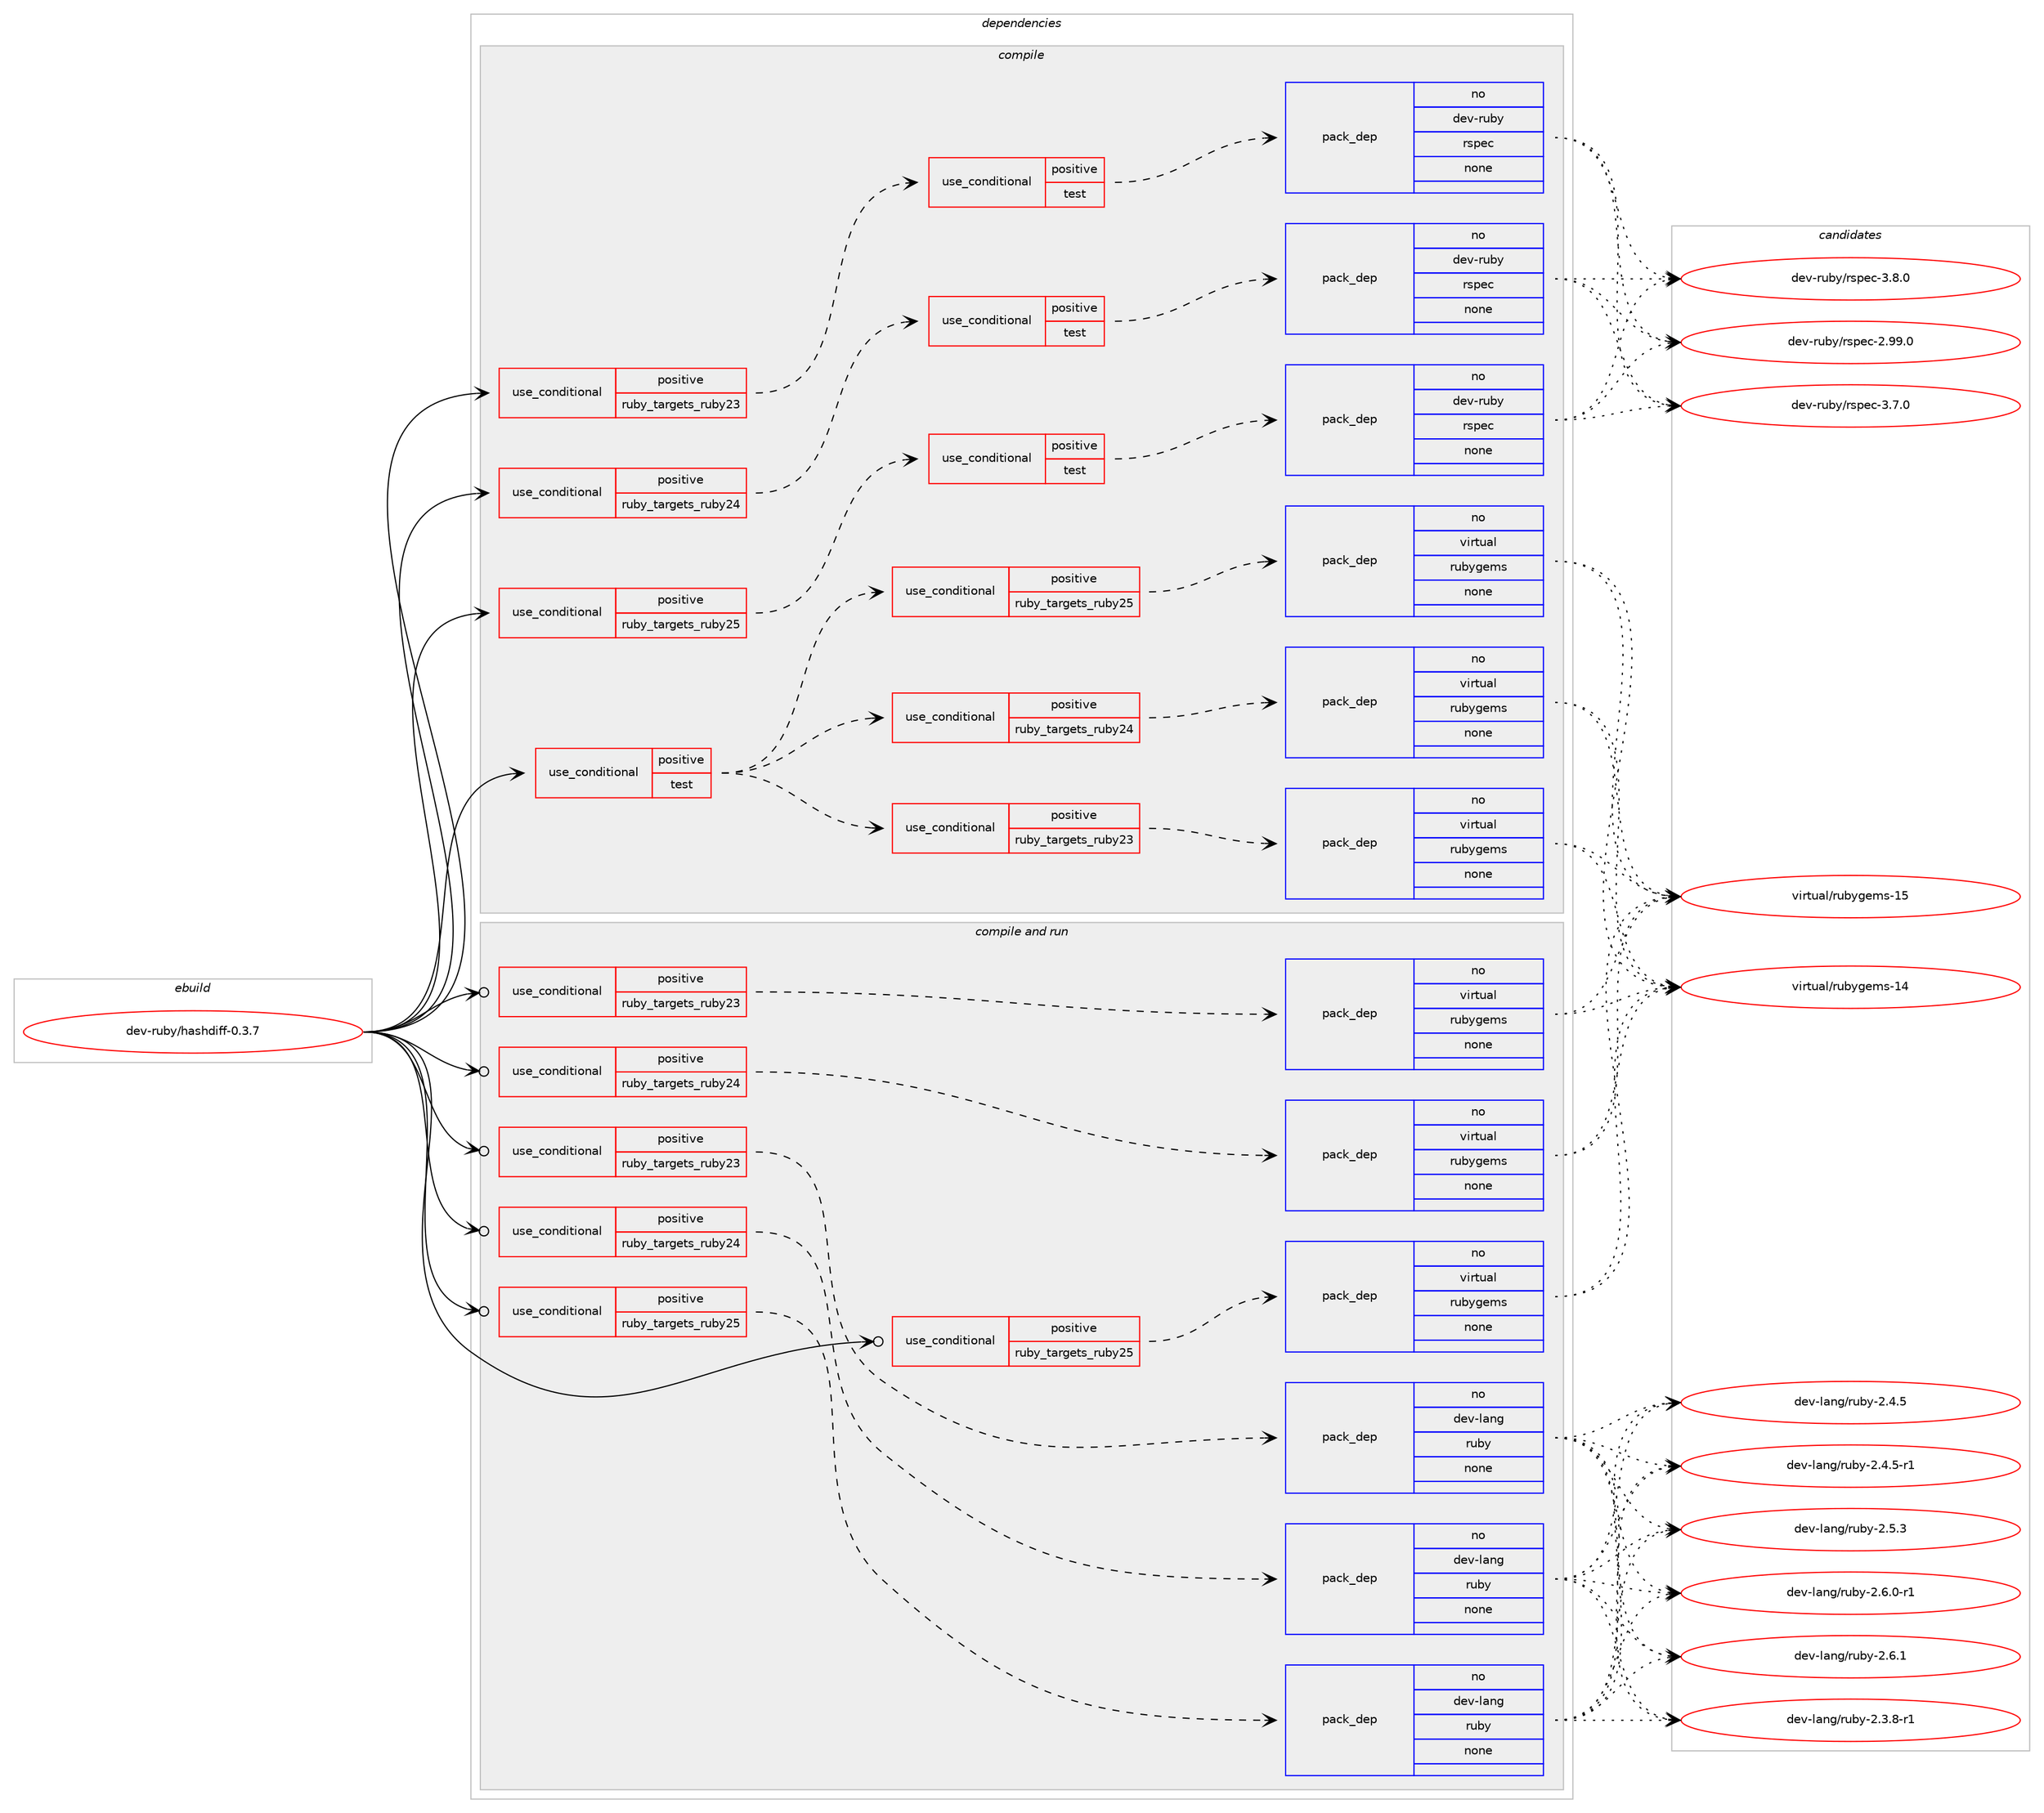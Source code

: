 digraph prolog {

# *************
# Graph options
# *************

newrank=true;
concentrate=true;
compound=true;
graph [rankdir=LR,fontname=Helvetica,fontsize=10,ranksep=1.5];#, ranksep=2.5, nodesep=0.2];
edge  [arrowhead=vee];
node  [fontname=Helvetica,fontsize=10];

# **********
# The ebuild
# **********

subgraph cluster_leftcol {
color=gray;
rank=same;
label=<<i>ebuild</i>>;
id [label="dev-ruby/hashdiff-0.3.7", color=red, width=4, href="../dev-ruby/hashdiff-0.3.7.svg"];
}

# ****************
# The dependencies
# ****************

subgraph cluster_midcol {
color=gray;
label=<<i>dependencies</i>>;
subgraph cluster_compile {
fillcolor="#eeeeee";
style=filled;
label=<<i>compile</i>>;
subgraph cond401308 {
dependency1496287 [label=<<TABLE BORDER="0" CELLBORDER="1" CELLSPACING="0" CELLPADDING="4"><TR><TD ROWSPAN="3" CELLPADDING="10">use_conditional</TD></TR><TR><TD>positive</TD></TR><TR><TD>ruby_targets_ruby23</TD></TR></TABLE>>, shape=none, color=red];
subgraph cond401309 {
dependency1496288 [label=<<TABLE BORDER="0" CELLBORDER="1" CELLSPACING="0" CELLPADDING="4"><TR><TD ROWSPAN="3" CELLPADDING="10">use_conditional</TD></TR><TR><TD>positive</TD></TR><TR><TD>test</TD></TR></TABLE>>, shape=none, color=red];
subgraph pack1071534 {
dependency1496289 [label=<<TABLE BORDER="0" CELLBORDER="1" CELLSPACING="0" CELLPADDING="4" WIDTH="220"><TR><TD ROWSPAN="6" CELLPADDING="30">pack_dep</TD></TR><TR><TD WIDTH="110">no</TD></TR><TR><TD>dev-ruby</TD></TR><TR><TD>rspec</TD></TR><TR><TD>none</TD></TR><TR><TD></TD></TR></TABLE>>, shape=none, color=blue];
}
dependency1496288:e -> dependency1496289:w [weight=20,style="dashed",arrowhead="vee"];
}
dependency1496287:e -> dependency1496288:w [weight=20,style="dashed",arrowhead="vee"];
}
id:e -> dependency1496287:w [weight=20,style="solid",arrowhead="vee"];
subgraph cond401310 {
dependency1496290 [label=<<TABLE BORDER="0" CELLBORDER="1" CELLSPACING="0" CELLPADDING="4"><TR><TD ROWSPAN="3" CELLPADDING="10">use_conditional</TD></TR><TR><TD>positive</TD></TR><TR><TD>ruby_targets_ruby24</TD></TR></TABLE>>, shape=none, color=red];
subgraph cond401311 {
dependency1496291 [label=<<TABLE BORDER="0" CELLBORDER="1" CELLSPACING="0" CELLPADDING="4"><TR><TD ROWSPAN="3" CELLPADDING="10">use_conditional</TD></TR><TR><TD>positive</TD></TR><TR><TD>test</TD></TR></TABLE>>, shape=none, color=red];
subgraph pack1071535 {
dependency1496292 [label=<<TABLE BORDER="0" CELLBORDER="1" CELLSPACING="0" CELLPADDING="4" WIDTH="220"><TR><TD ROWSPAN="6" CELLPADDING="30">pack_dep</TD></TR><TR><TD WIDTH="110">no</TD></TR><TR><TD>dev-ruby</TD></TR><TR><TD>rspec</TD></TR><TR><TD>none</TD></TR><TR><TD></TD></TR></TABLE>>, shape=none, color=blue];
}
dependency1496291:e -> dependency1496292:w [weight=20,style="dashed",arrowhead="vee"];
}
dependency1496290:e -> dependency1496291:w [weight=20,style="dashed",arrowhead="vee"];
}
id:e -> dependency1496290:w [weight=20,style="solid",arrowhead="vee"];
subgraph cond401312 {
dependency1496293 [label=<<TABLE BORDER="0" CELLBORDER="1" CELLSPACING="0" CELLPADDING="4"><TR><TD ROWSPAN="3" CELLPADDING="10">use_conditional</TD></TR><TR><TD>positive</TD></TR><TR><TD>ruby_targets_ruby25</TD></TR></TABLE>>, shape=none, color=red];
subgraph cond401313 {
dependency1496294 [label=<<TABLE BORDER="0" CELLBORDER="1" CELLSPACING="0" CELLPADDING="4"><TR><TD ROWSPAN="3" CELLPADDING="10">use_conditional</TD></TR><TR><TD>positive</TD></TR><TR><TD>test</TD></TR></TABLE>>, shape=none, color=red];
subgraph pack1071536 {
dependency1496295 [label=<<TABLE BORDER="0" CELLBORDER="1" CELLSPACING="0" CELLPADDING="4" WIDTH="220"><TR><TD ROWSPAN="6" CELLPADDING="30">pack_dep</TD></TR><TR><TD WIDTH="110">no</TD></TR><TR><TD>dev-ruby</TD></TR><TR><TD>rspec</TD></TR><TR><TD>none</TD></TR><TR><TD></TD></TR></TABLE>>, shape=none, color=blue];
}
dependency1496294:e -> dependency1496295:w [weight=20,style="dashed",arrowhead="vee"];
}
dependency1496293:e -> dependency1496294:w [weight=20,style="dashed",arrowhead="vee"];
}
id:e -> dependency1496293:w [weight=20,style="solid",arrowhead="vee"];
subgraph cond401314 {
dependency1496296 [label=<<TABLE BORDER="0" CELLBORDER="1" CELLSPACING="0" CELLPADDING="4"><TR><TD ROWSPAN="3" CELLPADDING="10">use_conditional</TD></TR><TR><TD>positive</TD></TR><TR><TD>test</TD></TR></TABLE>>, shape=none, color=red];
subgraph cond401315 {
dependency1496297 [label=<<TABLE BORDER="0" CELLBORDER="1" CELLSPACING="0" CELLPADDING="4"><TR><TD ROWSPAN="3" CELLPADDING="10">use_conditional</TD></TR><TR><TD>positive</TD></TR><TR><TD>ruby_targets_ruby23</TD></TR></TABLE>>, shape=none, color=red];
subgraph pack1071537 {
dependency1496298 [label=<<TABLE BORDER="0" CELLBORDER="1" CELLSPACING="0" CELLPADDING="4" WIDTH="220"><TR><TD ROWSPAN="6" CELLPADDING="30">pack_dep</TD></TR><TR><TD WIDTH="110">no</TD></TR><TR><TD>virtual</TD></TR><TR><TD>rubygems</TD></TR><TR><TD>none</TD></TR><TR><TD></TD></TR></TABLE>>, shape=none, color=blue];
}
dependency1496297:e -> dependency1496298:w [weight=20,style="dashed",arrowhead="vee"];
}
dependency1496296:e -> dependency1496297:w [weight=20,style="dashed",arrowhead="vee"];
subgraph cond401316 {
dependency1496299 [label=<<TABLE BORDER="0" CELLBORDER="1" CELLSPACING="0" CELLPADDING="4"><TR><TD ROWSPAN="3" CELLPADDING="10">use_conditional</TD></TR><TR><TD>positive</TD></TR><TR><TD>ruby_targets_ruby24</TD></TR></TABLE>>, shape=none, color=red];
subgraph pack1071538 {
dependency1496300 [label=<<TABLE BORDER="0" CELLBORDER="1" CELLSPACING="0" CELLPADDING="4" WIDTH="220"><TR><TD ROWSPAN="6" CELLPADDING="30">pack_dep</TD></TR><TR><TD WIDTH="110">no</TD></TR><TR><TD>virtual</TD></TR><TR><TD>rubygems</TD></TR><TR><TD>none</TD></TR><TR><TD></TD></TR></TABLE>>, shape=none, color=blue];
}
dependency1496299:e -> dependency1496300:w [weight=20,style="dashed",arrowhead="vee"];
}
dependency1496296:e -> dependency1496299:w [weight=20,style="dashed",arrowhead="vee"];
subgraph cond401317 {
dependency1496301 [label=<<TABLE BORDER="0" CELLBORDER="1" CELLSPACING="0" CELLPADDING="4"><TR><TD ROWSPAN="3" CELLPADDING="10">use_conditional</TD></TR><TR><TD>positive</TD></TR><TR><TD>ruby_targets_ruby25</TD></TR></TABLE>>, shape=none, color=red];
subgraph pack1071539 {
dependency1496302 [label=<<TABLE BORDER="0" CELLBORDER="1" CELLSPACING="0" CELLPADDING="4" WIDTH="220"><TR><TD ROWSPAN="6" CELLPADDING="30">pack_dep</TD></TR><TR><TD WIDTH="110">no</TD></TR><TR><TD>virtual</TD></TR><TR><TD>rubygems</TD></TR><TR><TD>none</TD></TR><TR><TD></TD></TR></TABLE>>, shape=none, color=blue];
}
dependency1496301:e -> dependency1496302:w [weight=20,style="dashed",arrowhead="vee"];
}
dependency1496296:e -> dependency1496301:w [weight=20,style="dashed",arrowhead="vee"];
}
id:e -> dependency1496296:w [weight=20,style="solid",arrowhead="vee"];
}
subgraph cluster_compileandrun {
fillcolor="#eeeeee";
style=filled;
label=<<i>compile and run</i>>;
subgraph cond401318 {
dependency1496303 [label=<<TABLE BORDER="0" CELLBORDER="1" CELLSPACING="0" CELLPADDING="4"><TR><TD ROWSPAN="3" CELLPADDING="10">use_conditional</TD></TR><TR><TD>positive</TD></TR><TR><TD>ruby_targets_ruby23</TD></TR></TABLE>>, shape=none, color=red];
subgraph pack1071540 {
dependency1496304 [label=<<TABLE BORDER="0" CELLBORDER="1" CELLSPACING="0" CELLPADDING="4" WIDTH="220"><TR><TD ROWSPAN="6" CELLPADDING="30">pack_dep</TD></TR><TR><TD WIDTH="110">no</TD></TR><TR><TD>dev-lang</TD></TR><TR><TD>ruby</TD></TR><TR><TD>none</TD></TR><TR><TD></TD></TR></TABLE>>, shape=none, color=blue];
}
dependency1496303:e -> dependency1496304:w [weight=20,style="dashed",arrowhead="vee"];
}
id:e -> dependency1496303:w [weight=20,style="solid",arrowhead="odotvee"];
subgraph cond401319 {
dependency1496305 [label=<<TABLE BORDER="0" CELLBORDER="1" CELLSPACING="0" CELLPADDING="4"><TR><TD ROWSPAN="3" CELLPADDING="10">use_conditional</TD></TR><TR><TD>positive</TD></TR><TR><TD>ruby_targets_ruby23</TD></TR></TABLE>>, shape=none, color=red];
subgraph pack1071541 {
dependency1496306 [label=<<TABLE BORDER="0" CELLBORDER="1" CELLSPACING="0" CELLPADDING="4" WIDTH="220"><TR><TD ROWSPAN="6" CELLPADDING="30">pack_dep</TD></TR><TR><TD WIDTH="110">no</TD></TR><TR><TD>virtual</TD></TR><TR><TD>rubygems</TD></TR><TR><TD>none</TD></TR><TR><TD></TD></TR></TABLE>>, shape=none, color=blue];
}
dependency1496305:e -> dependency1496306:w [weight=20,style="dashed",arrowhead="vee"];
}
id:e -> dependency1496305:w [weight=20,style="solid",arrowhead="odotvee"];
subgraph cond401320 {
dependency1496307 [label=<<TABLE BORDER="0" CELLBORDER="1" CELLSPACING="0" CELLPADDING="4"><TR><TD ROWSPAN="3" CELLPADDING="10">use_conditional</TD></TR><TR><TD>positive</TD></TR><TR><TD>ruby_targets_ruby24</TD></TR></TABLE>>, shape=none, color=red];
subgraph pack1071542 {
dependency1496308 [label=<<TABLE BORDER="0" CELLBORDER="1" CELLSPACING="0" CELLPADDING="4" WIDTH="220"><TR><TD ROWSPAN="6" CELLPADDING="30">pack_dep</TD></TR><TR><TD WIDTH="110">no</TD></TR><TR><TD>dev-lang</TD></TR><TR><TD>ruby</TD></TR><TR><TD>none</TD></TR><TR><TD></TD></TR></TABLE>>, shape=none, color=blue];
}
dependency1496307:e -> dependency1496308:w [weight=20,style="dashed",arrowhead="vee"];
}
id:e -> dependency1496307:w [weight=20,style="solid",arrowhead="odotvee"];
subgraph cond401321 {
dependency1496309 [label=<<TABLE BORDER="0" CELLBORDER="1" CELLSPACING="0" CELLPADDING="4"><TR><TD ROWSPAN="3" CELLPADDING="10">use_conditional</TD></TR><TR><TD>positive</TD></TR><TR><TD>ruby_targets_ruby24</TD></TR></TABLE>>, shape=none, color=red];
subgraph pack1071543 {
dependency1496310 [label=<<TABLE BORDER="0" CELLBORDER="1" CELLSPACING="0" CELLPADDING="4" WIDTH="220"><TR><TD ROWSPAN="6" CELLPADDING="30">pack_dep</TD></TR><TR><TD WIDTH="110">no</TD></TR><TR><TD>virtual</TD></TR><TR><TD>rubygems</TD></TR><TR><TD>none</TD></TR><TR><TD></TD></TR></TABLE>>, shape=none, color=blue];
}
dependency1496309:e -> dependency1496310:w [weight=20,style="dashed",arrowhead="vee"];
}
id:e -> dependency1496309:w [weight=20,style="solid",arrowhead="odotvee"];
subgraph cond401322 {
dependency1496311 [label=<<TABLE BORDER="0" CELLBORDER="1" CELLSPACING="0" CELLPADDING="4"><TR><TD ROWSPAN="3" CELLPADDING="10">use_conditional</TD></TR><TR><TD>positive</TD></TR><TR><TD>ruby_targets_ruby25</TD></TR></TABLE>>, shape=none, color=red];
subgraph pack1071544 {
dependency1496312 [label=<<TABLE BORDER="0" CELLBORDER="1" CELLSPACING="0" CELLPADDING="4" WIDTH="220"><TR><TD ROWSPAN="6" CELLPADDING="30">pack_dep</TD></TR><TR><TD WIDTH="110">no</TD></TR><TR><TD>dev-lang</TD></TR><TR><TD>ruby</TD></TR><TR><TD>none</TD></TR><TR><TD></TD></TR></TABLE>>, shape=none, color=blue];
}
dependency1496311:e -> dependency1496312:w [weight=20,style="dashed",arrowhead="vee"];
}
id:e -> dependency1496311:w [weight=20,style="solid",arrowhead="odotvee"];
subgraph cond401323 {
dependency1496313 [label=<<TABLE BORDER="0" CELLBORDER="1" CELLSPACING="0" CELLPADDING="4"><TR><TD ROWSPAN="3" CELLPADDING="10">use_conditional</TD></TR><TR><TD>positive</TD></TR><TR><TD>ruby_targets_ruby25</TD></TR></TABLE>>, shape=none, color=red];
subgraph pack1071545 {
dependency1496314 [label=<<TABLE BORDER="0" CELLBORDER="1" CELLSPACING="0" CELLPADDING="4" WIDTH="220"><TR><TD ROWSPAN="6" CELLPADDING="30">pack_dep</TD></TR><TR><TD WIDTH="110">no</TD></TR><TR><TD>virtual</TD></TR><TR><TD>rubygems</TD></TR><TR><TD>none</TD></TR><TR><TD></TD></TR></TABLE>>, shape=none, color=blue];
}
dependency1496313:e -> dependency1496314:w [weight=20,style="dashed",arrowhead="vee"];
}
id:e -> dependency1496313:w [weight=20,style="solid",arrowhead="odotvee"];
}
subgraph cluster_run {
fillcolor="#eeeeee";
style=filled;
label=<<i>run</i>>;
}
}

# **************
# The candidates
# **************

subgraph cluster_choices {
rank=same;
color=gray;
label=<<i>candidates</i>>;

subgraph choice1071534 {
color=black;
nodesep=1;
choice1001011184511411798121471141151121019945504657574648 [label="dev-ruby/rspec-2.99.0", color=red, width=4,href="../dev-ruby/rspec-2.99.0.svg"];
choice10010111845114117981214711411511210199455146554648 [label="dev-ruby/rspec-3.7.0", color=red, width=4,href="../dev-ruby/rspec-3.7.0.svg"];
choice10010111845114117981214711411511210199455146564648 [label="dev-ruby/rspec-3.8.0", color=red, width=4,href="../dev-ruby/rspec-3.8.0.svg"];
dependency1496289:e -> choice1001011184511411798121471141151121019945504657574648:w [style=dotted,weight="100"];
dependency1496289:e -> choice10010111845114117981214711411511210199455146554648:w [style=dotted,weight="100"];
dependency1496289:e -> choice10010111845114117981214711411511210199455146564648:w [style=dotted,weight="100"];
}
subgraph choice1071535 {
color=black;
nodesep=1;
choice1001011184511411798121471141151121019945504657574648 [label="dev-ruby/rspec-2.99.0", color=red, width=4,href="../dev-ruby/rspec-2.99.0.svg"];
choice10010111845114117981214711411511210199455146554648 [label="dev-ruby/rspec-3.7.0", color=red, width=4,href="../dev-ruby/rspec-3.7.0.svg"];
choice10010111845114117981214711411511210199455146564648 [label="dev-ruby/rspec-3.8.0", color=red, width=4,href="../dev-ruby/rspec-3.8.0.svg"];
dependency1496292:e -> choice1001011184511411798121471141151121019945504657574648:w [style=dotted,weight="100"];
dependency1496292:e -> choice10010111845114117981214711411511210199455146554648:w [style=dotted,weight="100"];
dependency1496292:e -> choice10010111845114117981214711411511210199455146564648:w [style=dotted,weight="100"];
}
subgraph choice1071536 {
color=black;
nodesep=1;
choice1001011184511411798121471141151121019945504657574648 [label="dev-ruby/rspec-2.99.0", color=red, width=4,href="../dev-ruby/rspec-2.99.0.svg"];
choice10010111845114117981214711411511210199455146554648 [label="dev-ruby/rspec-3.7.0", color=red, width=4,href="../dev-ruby/rspec-3.7.0.svg"];
choice10010111845114117981214711411511210199455146564648 [label="dev-ruby/rspec-3.8.0", color=red, width=4,href="../dev-ruby/rspec-3.8.0.svg"];
dependency1496295:e -> choice1001011184511411798121471141151121019945504657574648:w [style=dotted,weight="100"];
dependency1496295:e -> choice10010111845114117981214711411511210199455146554648:w [style=dotted,weight="100"];
dependency1496295:e -> choice10010111845114117981214711411511210199455146564648:w [style=dotted,weight="100"];
}
subgraph choice1071537 {
color=black;
nodesep=1;
choice118105114116117971084711411798121103101109115454952 [label="virtual/rubygems-14", color=red, width=4,href="../virtual/rubygems-14.svg"];
choice118105114116117971084711411798121103101109115454953 [label="virtual/rubygems-15", color=red, width=4,href="../virtual/rubygems-15.svg"];
dependency1496298:e -> choice118105114116117971084711411798121103101109115454952:w [style=dotted,weight="100"];
dependency1496298:e -> choice118105114116117971084711411798121103101109115454953:w [style=dotted,weight="100"];
}
subgraph choice1071538 {
color=black;
nodesep=1;
choice118105114116117971084711411798121103101109115454952 [label="virtual/rubygems-14", color=red, width=4,href="../virtual/rubygems-14.svg"];
choice118105114116117971084711411798121103101109115454953 [label="virtual/rubygems-15", color=red, width=4,href="../virtual/rubygems-15.svg"];
dependency1496300:e -> choice118105114116117971084711411798121103101109115454952:w [style=dotted,weight="100"];
dependency1496300:e -> choice118105114116117971084711411798121103101109115454953:w [style=dotted,weight="100"];
}
subgraph choice1071539 {
color=black;
nodesep=1;
choice118105114116117971084711411798121103101109115454952 [label="virtual/rubygems-14", color=red, width=4,href="../virtual/rubygems-14.svg"];
choice118105114116117971084711411798121103101109115454953 [label="virtual/rubygems-15", color=red, width=4,href="../virtual/rubygems-15.svg"];
dependency1496302:e -> choice118105114116117971084711411798121103101109115454952:w [style=dotted,weight="100"];
dependency1496302:e -> choice118105114116117971084711411798121103101109115454953:w [style=dotted,weight="100"];
}
subgraph choice1071540 {
color=black;
nodesep=1;
choice100101118451089711010347114117981214550465146564511449 [label="dev-lang/ruby-2.3.8-r1", color=red, width=4,href="../dev-lang/ruby-2.3.8-r1.svg"];
choice10010111845108971101034711411798121455046524653 [label="dev-lang/ruby-2.4.5", color=red, width=4,href="../dev-lang/ruby-2.4.5.svg"];
choice100101118451089711010347114117981214550465246534511449 [label="dev-lang/ruby-2.4.5-r1", color=red, width=4,href="../dev-lang/ruby-2.4.5-r1.svg"];
choice10010111845108971101034711411798121455046534651 [label="dev-lang/ruby-2.5.3", color=red, width=4,href="../dev-lang/ruby-2.5.3.svg"];
choice100101118451089711010347114117981214550465446484511449 [label="dev-lang/ruby-2.6.0-r1", color=red, width=4,href="../dev-lang/ruby-2.6.0-r1.svg"];
choice10010111845108971101034711411798121455046544649 [label="dev-lang/ruby-2.6.1", color=red, width=4,href="../dev-lang/ruby-2.6.1.svg"];
dependency1496304:e -> choice100101118451089711010347114117981214550465146564511449:w [style=dotted,weight="100"];
dependency1496304:e -> choice10010111845108971101034711411798121455046524653:w [style=dotted,weight="100"];
dependency1496304:e -> choice100101118451089711010347114117981214550465246534511449:w [style=dotted,weight="100"];
dependency1496304:e -> choice10010111845108971101034711411798121455046534651:w [style=dotted,weight="100"];
dependency1496304:e -> choice100101118451089711010347114117981214550465446484511449:w [style=dotted,weight="100"];
dependency1496304:e -> choice10010111845108971101034711411798121455046544649:w [style=dotted,weight="100"];
}
subgraph choice1071541 {
color=black;
nodesep=1;
choice118105114116117971084711411798121103101109115454952 [label="virtual/rubygems-14", color=red, width=4,href="../virtual/rubygems-14.svg"];
choice118105114116117971084711411798121103101109115454953 [label="virtual/rubygems-15", color=red, width=4,href="../virtual/rubygems-15.svg"];
dependency1496306:e -> choice118105114116117971084711411798121103101109115454952:w [style=dotted,weight="100"];
dependency1496306:e -> choice118105114116117971084711411798121103101109115454953:w [style=dotted,weight="100"];
}
subgraph choice1071542 {
color=black;
nodesep=1;
choice100101118451089711010347114117981214550465146564511449 [label="dev-lang/ruby-2.3.8-r1", color=red, width=4,href="../dev-lang/ruby-2.3.8-r1.svg"];
choice10010111845108971101034711411798121455046524653 [label="dev-lang/ruby-2.4.5", color=red, width=4,href="../dev-lang/ruby-2.4.5.svg"];
choice100101118451089711010347114117981214550465246534511449 [label="dev-lang/ruby-2.4.5-r1", color=red, width=4,href="../dev-lang/ruby-2.4.5-r1.svg"];
choice10010111845108971101034711411798121455046534651 [label="dev-lang/ruby-2.5.3", color=red, width=4,href="../dev-lang/ruby-2.5.3.svg"];
choice100101118451089711010347114117981214550465446484511449 [label="dev-lang/ruby-2.6.0-r1", color=red, width=4,href="../dev-lang/ruby-2.6.0-r1.svg"];
choice10010111845108971101034711411798121455046544649 [label="dev-lang/ruby-2.6.1", color=red, width=4,href="../dev-lang/ruby-2.6.1.svg"];
dependency1496308:e -> choice100101118451089711010347114117981214550465146564511449:w [style=dotted,weight="100"];
dependency1496308:e -> choice10010111845108971101034711411798121455046524653:w [style=dotted,weight="100"];
dependency1496308:e -> choice100101118451089711010347114117981214550465246534511449:w [style=dotted,weight="100"];
dependency1496308:e -> choice10010111845108971101034711411798121455046534651:w [style=dotted,weight="100"];
dependency1496308:e -> choice100101118451089711010347114117981214550465446484511449:w [style=dotted,weight="100"];
dependency1496308:e -> choice10010111845108971101034711411798121455046544649:w [style=dotted,weight="100"];
}
subgraph choice1071543 {
color=black;
nodesep=1;
choice118105114116117971084711411798121103101109115454952 [label="virtual/rubygems-14", color=red, width=4,href="../virtual/rubygems-14.svg"];
choice118105114116117971084711411798121103101109115454953 [label="virtual/rubygems-15", color=red, width=4,href="../virtual/rubygems-15.svg"];
dependency1496310:e -> choice118105114116117971084711411798121103101109115454952:w [style=dotted,weight="100"];
dependency1496310:e -> choice118105114116117971084711411798121103101109115454953:w [style=dotted,weight="100"];
}
subgraph choice1071544 {
color=black;
nodesep=1;
choice100101118451089711010347114117981214550465146564511449 [label="dev-lang/ruby-2.3.8-r1", color=red, width=4,href="../dev-lang/ruby-2.3.8-r1.svg"];
choice10010111845108971101034711411798121455046524653 [label="dev-lang/ruby-2.4.5", color=red, width=4,href="../dev-lang/ruby-2.4.5.svg"];
choice100101118451089711010347114117981214550465246534511449 [label="dev-lang/ruby-2.4.5-r1", color=red, width=4,href="../dev-lang/ruby-2.4.5-r1.svg"];
choice10010111845108971101034711411798121455046534651 [label="dev-lang/ruby-2.5.3", color=red, width=4,href="../dev-lang/ruby-2.5.3.svg"];
choice100101118451089711010347114117981214550465446484511449 [label="dev-lang/ruby-2.6.0-r1", color=red, width=4,href="../dev-lang/ruby-2.6.0-r1.svg"];
choice10010111845108971101034711411798121455046544649 [label="dev-lang/ruby-2.6.1", color=red, width=4,href="../dev-lang/ruby-2.6.1.svg"];
dependency1496312:e -> choice100101118451089711010347114117981214550465146564511449:w [style=dotted,weight="100"];
dependency1496312:e -> choice10010111845108971101034711411798121455046524653:w [style=dotted,weight="100"];
dependency1496312:e -> choice100101118451089711010347114117981214550465246534511449:w [style=dotted,weight="100"];
dependency1496312:e -> choice10010111845108971101034711411798121455046534651:w [style=dotted,weight="100"];
dependency1496312:e -> choice100101118451089711010347114117981214550465446484511449:w [style=dotted,weight="100"];
dependency1496312:e -> choice10010111845108971101034711411798121455046544649:w [style=dotted,weight="100"];
}
subgraph choice1071545 {
color=black;
nodesep=1;
choice118105114116117971084711411798121103101109115454952 [label="virtual/rubygems-14", color=red, width=4,href="../virtual/rubygems-14.svg"];
choice118105114116117971084711411798121103101109115454953 [label="virtual/rubygems-15", color=red, width=4,href="../virtual/rubygems-15.svg"];
dependency1496314:e -> choice118105114116117971084711411798121103101109115454952:w [style=dotted,weight="100"];
dependency1496314:e -> choice118105114116117971084711411798121103101109115454953:w [style=dotted,weight="100"];
}
}

}
